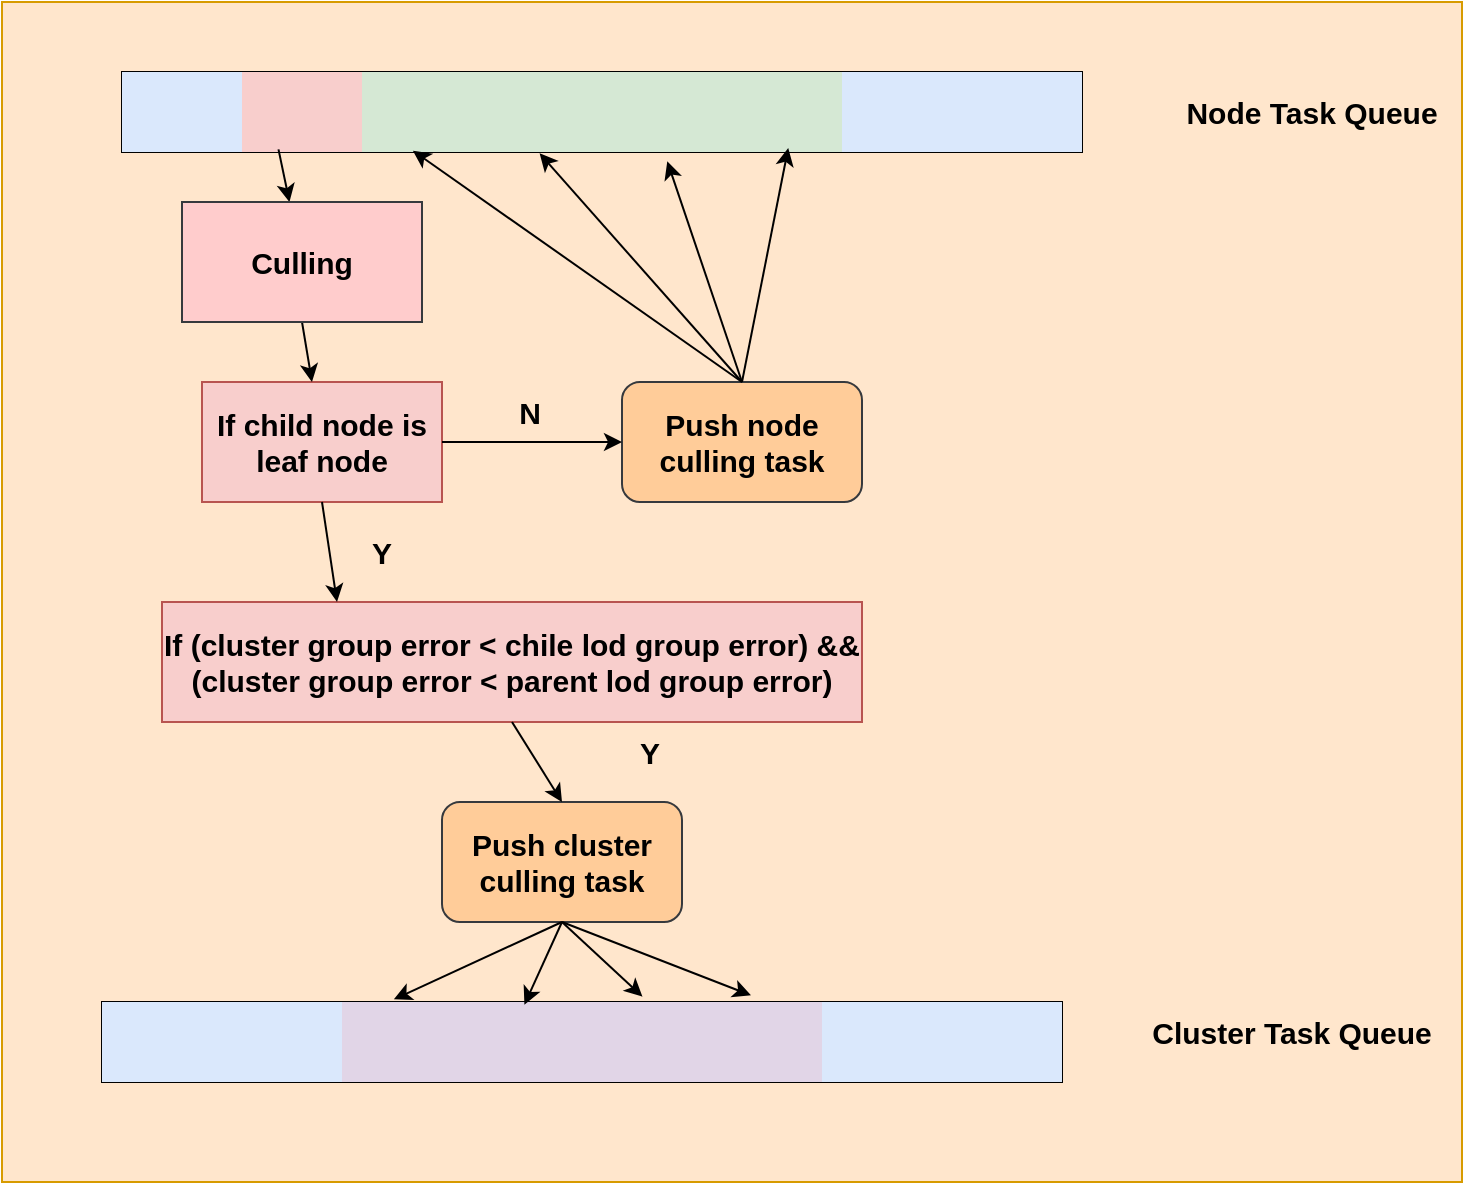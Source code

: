 <mxfile version="24.2.5" type="device">
  <diagram name="第 1 页" id="eU_Gujr9GtE93DrZlIPW">
    <mxGraphModel dx="2074" dy="1205" grid="1" gridSize="10" guides="1" tooltips="1" connect="1" arrows="1" fold="1" page="1" pageScale="1" pageWidth="827" pageHeight="1169" math="0" shadow="0">
      <root>
        <mxCell id="0" />
        <mxCell id="1" parent="0" />
        <mxCell id="iDpjbAJUTqCuNNh2Su3h-62" value="" style="rounded=0;whiteSpace=wrap;html=1;fillColor=#ffe6cc;strokeColor=#d79b00;" vertex="1" parent="1">
          <mxGeometry x="90" y="310" width="730" height="590" as="geometry" />
        </mxCell>
        <mxCell id="iDpjbAJUTqCuNNh2Su3h-22" value="" style="shape=table;startSize=0;container=1;collapsible=0;childLayout=tableLayout;fontSize=16;" vertex="1" parent="1">
          <mxGeometry x="150" y="345" width="480" height="40" as="geometry" />
        </mxCell>
        <mxCell id="iDpjbAJUTqCuNNh2Su3h-23" value="" style="shape=tableRow;horizontal=0;startSize=0;swimlaneHead=0;swimlaneBody=0;strokeColor=inherit;top=0;left=0;bottom=0;right=0;collapsible=0;dropTarget=0;fillColor=none;points=[[0,0.5],[1,0.5]];portConstraint=eastwest;fontSize=16;" vertex="1" parent="iDpjbAJUTqCuNNh2Su3h-22">
          <mxGeometry width="480" height="40" as="geometry" />
        </mxCell>
        <mxCell id="iDpjbAJUTqCuNNh2Su3h-24" value="" style="shape=partialRectangle;html=1;whiteSpace=wrap;connectable=0;strokeColor=#6c8ebf;overflow=hidden;fillColor=#dae8fc;top=0;left=0;bottom=0;right=0;pointerEvents=1;fontSize=16;" vertex="1" parent="iDpjbAJUTqCuNNh2Su3h-23">
          <mxGeometry width="60" height="40" as="geometry">
            <mxRectangle width="60" height="40" as="alternateBounds" />
          </mxGeometry>
        </mxCell>
        <mxCell id="iDpjbAJUTqCuNNh2Su3h-25" value="" style="shape=partialRectangle;html=1;whiteSpace=wrap;connectable=0;strokeColor=#b85450;overflow=hidden;fillColor=#f8cecc;top=0;left=0;bottom=0;right=0;pointerEvents=1;fontSize=16;" vertex="1" parent="iDpjbAJUTqCuNNh2Su3h-23">
          <mxGeometry x="60" width="60" height="40" as="geometry">
            <mxRectangle width="60" height="40" as="alternateBounds" />
          </mxGeometry>
        </mxCell>
        <mxCell id="iDpjbAJUTqCuNNh2Su3h-26" value="" style="shape=partialRectangle;html=1;whiteSpace=wrap;connectable=0;strokeColor=#82b366;overflow=hidden;fillColor=#d5e8d4;top=0;left=0;bottom=0;right=0;pointerEvents=1;fontSize=16;" vertex="1" parent="iDpjbAJUTqCuNNh2Su3h-23">
          <mxGeometry x="120" width="60" height="40" as="geometry">
            <mxRectangle width="60" height="40" as="alternateBounds" />
          </mxGeometry>
        </mxCell>
        <mxCell id="iDpjbAJUTqCuNNh2Su3h-35" style="shape=partialRectangle;html=1;whiteSpace=wrap;connectable=0;strokeColor=#82b366;overflow=hidden;fillColor=#d5e8d4;top=0;left=0;bottom=0;right=0;pointerEvents=1;fontSize=16;" vertex="1" parent="iDpjbAJUTqCuNNh2Su3h-23">
          <mxGeometry x="180" width="60" height="40" as="geometry">
            <mxRectangle width="60" height="40" as="alternateBounds" />
          </mxGeometry>
        </mxCell>
        <mxCell id="iDpjbAJUTqCuNNh2Su3h-38" style="shape=partialRectangle;html=1;whiteSpace=wrap;connectable=0;strokeColor=#82b366;overflow=hidden;fillColor=#d5e8d4;top=0;left=0;bottom=0;right=0;pointerEvents=1;fontSize=16;" vertex="1" parent="iDpjbAJUTqCuNNh2Su3h-23">
          <mxGeometry x="240" width="60" height="40" as="geometry">
            <mxRectangle width="60" height="40" as="alternateBounds" />
          </mxGeometry>
        </mxCell>
        <mxCell id="iDpjbAJUTqCuNNh2Su3h-41" style="shape=partialRectangle;html=1;whiteSpace=wrap;connectable=0;strokeColor=#82b366;overflow=hidden;fillColor=#d5e8d4;top=0;left=0;bottom=0;right=0;pointerEvents=1;fontSize=16;" vertex="1" parent="iDpjbAJUTqCuNNh2Su3h-23">
          <mxGeometry x="300" width="60" height="40" as="geometry">
            <mxRectangle width="60" height="40" as="alternateBounds" />
          </mxGeometry>
        </mxCell>
        <mxCell id="iDpjbAJUTqCuNNh2Su3h-44" style="shape=partialRectangle;html=1;whiteSpace=wrap;connectable=0;strokeColor=#6c8ebf;overflow=hidden;fillColor=#dae8fc;top=0;left=0;bottom=0;right=0;pointerEvents=1;fontSize=16;" vertex="1" parent="iDpjbAJUTqCuNNh2Su3h-23">
          <mxGeometry x="360" width="60" height="40" as="geometry">
            <mxRectangle width="60" height="40" as="alternateBounds" />
          </mxGeometry>
        </mxCell>
        <mxCell id="iDpjbAJUTqCuNNh2Su3h-47" style="shape=partialRectangle;html=1;whiteSpace=wrap;connectable=0;strokeColor=#6c8ebf;overflow=hidden;fillColor=#dae8fc;top=0;left=0;bottom=0;right=0;pointerEvents=1;fontSize=16;" vertex="1" parent="iDpjbAJUTqCuNNh2Su3h-23">
          <mxGeometry x="420" width="60" height="40" as="geometry">
            <mxRectangle width="60" height="40" as="alternateBounds" />
          </mxGeometry>
        </mxCell>
        <mxCell id="iDpjbAJUTqCuNNh2Su3h-50" value="Node Task Queue" style="text;html=1;align=center;verticalAlign=middle;whiteSpace=wrap;rounded=0;fontSize=15;fontStyle=1" vertex="1" parent="1">
          <mxGeometry x="680" y="350" width="130" height="30" as="geometry" />
        </mxCell>
        <mxCell id="iDpjbAJUTqCuNNh2Su3h-51" value="" style="shape=table;startSize=0;container=1;collapsible=0;childLayout=tableLayout;fontSize=16;" vertex="1" parent="1">
          <mxGeometry x="140" y="810" width="480" height="40" as="geometry" />
        </mxCell>
        <mxCell id="iDpjbAJUTqCuNNh2Su3h-52" value="" style="shape=tableRow;horizontal=0;startSize=0;swimlaneHead=0;swimlaneBody=0;strokeColor=inherit;top=0;left=0;bottom=0;right=0;collapsible=0;dropTarget=0;fillColor=none;points=[[0,0.5],[1,0.5]];portConstraint=eastwest;fontSize=16;" vertex="1" parent="iDpjbAJUTqCuNNh2Su3h-51">
          <mxGeometry width="480" height="40" as="geometry" />
        </mxCell>
        <mxCell id="iDpjbAJUTqCuNNh2Su3h-53" value="" style="shape=partialRectangle;html=1;whiteSpace=wrap;connectable=0;strokeColor=#6c8ebf;overflow=hidden;fillColor=#dae8fc;top=0;left=0;bottom=0;right=0;pointerEvents=1;fontSize=16;" vertex="1" parent="iDpjbAJUTqCuNNh2Su3h-52">
          <mxGeometry width="60" height="40" as="geometry">
            <mxRectangle width="60" height="40" as="alternateBounds" />
          </mxGeometry>
        </mxCell>
        <mxCell id="iDpjbAJUTqCuNNh2Su3h-54" value="" style="shape=partialRectangle;html=1;whiteSpace=wrap;connectable=0;strokeColor=#6c8ebf;overflow=hidden;fillColor=#dae8fc;top=0;left=0;bottom=0;right=0;pointerEvents=1;fontSize=16;" vertex="1" parent="iDpjbAJUTqCuNNh2Su3h-52">
          <mxGeometry x="60" width="60" height="40" as="geometry">
            <mxRectangle width="60" height="40" as="alternateBounds" />
          </mxGeometry>
        </mxCell>
        <mxCell id="iDpjbAJUTqCuNNh2Su3h-55" value="" style="shape=partialRectangle;html=1;whiteSpace=wrap;connectable=0;strokeColor=#9673a6;overflow=hidden;fillColor=#e1d5e7;top=0;left=0;bottom=0;right=0;pointerEvents=1;fontSize=16;" vertex="1" parent="iDpjbAJUTqCuNNh2Su3h-52">
          <mxGeometry x="120" width="60" height="40" as="geometry">
            <mxRectangle width="60" height="40" as="alternateBounds" />
          </mxGeometry>
        </mxCell>
        <mxCell id="iDpjbAJUTqCuNNh2Su3h-56" style="shape=partialRectangle;html=1;whiteSpace=wrap;connectable=0;strokeColor=#9673a6;overflow=hidden;fillColor=#e1d5e7;top=0;left=0;bottom=0;right=0;pointerEvents=1;fontSize=16;" vertex="1" parent="iDpjbAJUTqCuNNh2Su3h-52">
          <mxGeometry x="180" width="60" height="40" as="geometry">
            <mxRectangle width="60" height="40" as="alternateBounds" />
          </mxGeometry>
        </mxCell>
        <mxCell id="iDpjbAJUTqCuNNh2Su3h-57" style="shape=partialRectangle;html=1;whiteSpace=wrap;connectable=0;strokeColor=#9673a6;overflow=hidden;fillColor=#e1d5e7;top=0;left=0;bottom=0;right=0;pointerEvents=1;fontSize=16;" vertex="1" parent="iDpjbAJUTqCuNNh2Su3h-52">
          <mxGeometry x="240" width="60" height="40" as="geometry">
            <mxRectangle width="60" height="40" as="alternateBounds" />
          </mxGeometry>
        </mxCell>
        <mxCell id="iDpjbAJUTqCuNNh2Su3h-58" style="shape=partialRectangle;html=1;whiteSpace=wrap;connectable=0;strokeColor=#9673a6;overflow=hidden;fillColor=#e1d5e7;top=0;left=0;bottom=0;right=0;pointerEvents=1;fontSize=16;" vertex="1" parent="iDpjbAJUTqCuNNh2Su3h-52">
          <mxGeometry x="300" width="60" height="40" as="geometry">
            <mxRectangle width="60" height="40" as="alternateBounds" />
          </mxGeometry>
        </mxCell>
        <mxCell id="iDpjbAJUTqCuNNh2Su3h-59" style="shape=partialRectangle;html=1;whiteSpace=wrap;connectable=0;strokeColor=#6c8ebf;overflow=hidden;fillColor=#dae8fc;top=0;left=0;bottom=0;right=0;pointerEvents=1;fontSize=16;" vertex="1" parent="iDpjbAJUTqCuNNh2Su3h-52">
          <mxGeometry x="360" width="60" height="40" as="geometry">
            <mxRectangle width="60" height="40" as="alternateBounds" />
          </mxGeometry>
        </mxCell>
        <mxCell id="iDpjbAJUTqCuNNh2Su3h-60" style="shape=partialRectangle;html=1;whiteSpace=wrap;connectable=0;strokeColor=#6c8ebf;overflow=hidden;fillColor=#dae8fc;top=0;left=0;bottom=0;right=0;pointerEvents=1;fontSize=16;" vertex="1" parent="iDpjbAJUTqCuNNh2Su3h-52">
          <mxGeometry x="420" width="60" height="40" as="geometry">
            <mxRectangle width="60" height="40" as="alternateBounds" />
          </mxGeometry>
        </mxCell>
        <mxCell id="iDpjbAJUTqCuNNh2Su3h-61" value="If child node is leaf node" style="rounded=0;whiteSpace=wrap;html=1;fontSize=15;fontStyle=1;fillColor=#f8cecc;strokeColor=#b85450;" vertex="1" parent="1">
          <mxGeometry x="190" y="500" width="120" height="60" as="geometry" />
        </mxCell>
        <mxCell id="iDpjbAJUTqCuNNh2Su3h-63" value="" style="endArrow=classic;html=1;rounded=0;exitX=0.5;exitY=1;exitDx=0;exitDy=0;" edge="1" parent="1" source="iDpjbAJUTqCuNNh2Su3h-83" target="iDpjbAJUTqCuNNh2Su3h-61">
          <mxGeometry width="50" height="50" relative="1" as="geometry">
            <mxPoint x="390" y="640" as="sourcePoint" />
            <mxPoint x="440" y="590" as="targetPoint" />
          </mxGeometry>
        </mxCell>
        <mxCell id="iDpjbAJUTqCuNNh2Su3h-64" value="If (cluster group error &amp;lt; chile lod group error) &amp;amp;&amp;amp; (cluster group error &amp;lt; parent lod group error)" style="rounded=0;whiteSpace=wrap;html=1;fontSize=15;fontStyle=1;fillColor=#f8cecc;strokeColor=#b85450;" vertex="1" parent="1">
          <mxGeometry x="170" y="610" width="350" height="60" as="geometry" />
        </mxCell>
        <mxCell id="iDpjbAJUTqCuNNh2Su3h-65" value="" style="endArrow=classic;html=1;rounded=0;exitX=0.5;exitY=1;exitDx=0;exitDy=0;entryX=0.25;entryY=0;entryDx=0;entryDy=0;" edge="1" parent="1" source="iDpjbAJUTqCuNNh2Su3h-61" target="iDpjbAJUTqCuNNh2Su3h-64">
          <mxGeometry width="50" height="50" relative="1" as="geometry">
            <mxPoint x="228" y="449" as="sourcePoint" />
            <mxPoint x="229" y="510" as="targetPoint" />
          </mxGeometry>
        </mxCell>
        <mxCell id="iDpjbAJUTqCuNNh2Su3h-66" value="Push cluster culling task" style="rounded=1;whiteSpace=wrap;html=1;fontSize=15;fontStyle=1;fillColor=#ffcc99;strokeColor=#36393d;" vertex="1" parent="1">
          <mxGeometry x="310" y="710" width="120" height="60" as="geometry" />
        </mxCell>
        <mxCell id="iDpjbAJUTqCuNNh2Su3h-67" value="" style="endArrow=classic;html=1;rounded=0;exitX=0.5;exitY=1;exitDx=0;exitDy=0;entryX=0.5;entryY=0;entryDx=0;entryDy=0;" edge="1" parent="1" source="iDpjbAJUTqCuNNh2Su3h-64" target="iDpjbAJUTqCuNNh2Su3h-66">
          <mxGeometry width="50" height="50" relative="1" as="geometry">
            <mxPoint x="390" y="640" as="sourcePoint" />
            <mxPoint x="440" y="590" as="targetPoint" />
          </mxGeometry>
        </mxCell>
        <mxCell id="iDpjbAJUTqCuNNh2Su3h-68" value="" style="endArrow=classic;html=1;rounded=0;exitX=0.5;exitY=1;exitDx=0;exitDy=0;entryX=0.304;entryY=-0.033;entryDx=0;entryDy=0;entryPerimeter=0;" edge="1" parent="1" source="iDpjbAJUTqCuNNh2Su3h-66" target="iDpjbAJUTqCuNNh2Su3h-51">
          <mxGeometry width="50" height="50" relative="1" as="geometry">
            <mxPoint x="390" y="640" as="sourcePoint" />
            <mxPoint x="440" y="590" as="targetPoint" />
          </mxGeometry>
        </mxCell>
        <mxCell id="iDpjbAJUTqCuNNh2Su3h-69" value="" style="endArrow=classic;html=1;rounded=0;exitX=0.5;exitY=1;exitDx=0;exitDy=0;entryX=0.44;entryY=0.033;entryDx=0;entryDy=0;entryPerimeter=0;" edge="1" parent="1" source="iDpjbAJUTqCuNNh2Su3h-66" target="iDpjbAJUTqCuNNh2Su3h-52">
          <mxGeometry width="50" height="50" relative="1" as="geometry">
            <mxPoint x="380" y="780" as="sourcePoint" />
            <mxPoint x="296" y="819" as="targetPoint" />
          </mxGeometry>
        </mxCell>
        <mxCell id="iDpjbAJUTqCuNNh2Su3h-70" value="" style="endArrow=classic;html=1;rounded=0;entryX=0.676;entryY=-0.083;entryDx=0;entryDy=0;entryPerimeter=0;exitX=0.5;exitY=1;exitDx=0;exitDy=0;" edge="1" parent="1" source="iDpjbAJUTqCuNNh2Su3h-66" target="iDpjbAJUTqCuNNh2Su3h-52">
          <mxGeometry width="50" height="50" relative="1" as="geometry">
            <mxPoint x="370" y="780" as="sourcePoint" />
            <mxPoint x="361" y="821" as="targetPoint" />
          </mxGeometry>
        </mxCell>
        <mxCell id="iDpjbAJUTqCuNNh2Su3h-71" value="" style="endArrow=classic;html=1;rounded=0;entryX=0.563;entryY=-0.067;entryDx=0;entryDy=0;entryPerimeter=0;exitX=0.5;exitY=1;exitDx=0;exitDy=0;" edge="1" parent="1" source="iDpjbAJUTqCuNNh2Su3h-66" target="iDpjbAJUTqCuNNh2Su3h-52">
          <mxGeometry width="50" height="50" relative="1" as="geometry">
            <mxPoint x="380" y="780" as="sourcePoint" />
            <mxPoint x="475" y="816" as="targetPoint" />
          </mxGeometry>
        </mxCell>
        <mxCell id="iDpjbAJUTqCuNNh2Su3h-72" value="Cluster Task Queue" style="text;html=1;align=center;verticalAlign=middle;whiteSpace=wrap;rounded=0;fontSize=15;fontStyle=1" vertex="1" parent="1">
          <mxGeometry x="660" y="810" width="150" height="30" as="geometry" />
        </mxCell>
        <mxCell id="iDpjbAJUTqCuNNh2Su3h-74" value="Push node culling task" style="rounded=1;whiteSpace=wrap;html=1;fontSize=15;fontStyle=1;fillColor=#ffcc99;strokeColor=#36393d;" vertex="1" parent="1">
          <mxGeometry x="400" y="500" width="120" height="60" as="geometry" />
        </mxCell>
        <mxCell id="iDpjbAJUTqCuNNh2Su3h-75" value="" style="endArrow=classic;html=1;rounded=0;exitX=1;exitY=0.5;exitDx=0;exitDy=0;entryX=0;entryY=0.5;entryDx=0;entryDy=0;" edge="1" parent="1" source="iDpjbAJUTqCuNNh2Su3h-61" target="iDpjbAJUTqCuNNh2Su3h-74">
          <mxGeometry width="50" height="50" relative="1" as="geometry">
            <mxPoint x="228" y="449" as="sourcePoint" />
            <mxPoint x="250" y="510" as="targetPoint" />
          </mxGeometry>
        </mxCell>
        <mxCell id="iDpjbAJUTqCuNNh2Su3h-76" value="" style="endArrow=classic;html=1;rounded=0;exitX=0.5;exitY=0;exitDx=0;exitDy=0;entryX=0.303;entryY=0.983;entryDx=0;entryDy=0;entryPerimeter=0;" edge="1" parent="1" source="iDpjbAJUTqCuNNh2Su3h-74" target="iDpjbAJUTqCuNNh2Su3h-22">
          <mxGeometry width="50" height="50" relative="1" as="geometry">
            <mxPoint x="390" y="640" as="sourcePoint" />
            <mxPoint x="440" y="590" as="targetPoint" />
          </mxGeometry>
        </mxCell>
        <mxCell id="iDpjbAJUTqCuNNh2Su3h-77" value="" style="endArrow=classic;html=1;rounded=0;entryX=0.694;entryY=0.95;entryDx=0;entryDy=0;entryPerimeter=0;" edge="1" parent="1" target="iDpjbAJUTqCuNNh2Su3h-23">
          <mxGeometry width="50" height="50" relative="1" as="geometry">
            <mxPoint x="460" y="500" as="sourcePoint" />
            <mxPoint x="295" y="449" as="targetPoint" />
          </mxGeometry>
        </mxCell>
        <mxCell id="iDpjbAJUTqCuNNh2Su3h-78" value="" style="endArrow=classic;html=1;rounded=0;exitX=0.5;exitY=0;exitDx=0;exitDy=0;entryX=0.568;entryY=1.117;entryDx=0;entryDy=0;entryPerimeter=0;" edge="1" parent="1" source="iDpjbAJUTqCuNNh2Su3h-74" target="iDpjbAJUTqCuNNh2Su3h-22">
          <mxGeometry width="50" height="50" relative="1" as="geometry">
            <mxPoint x="470" y="510" as="sourcePoint" />
            <mxPoint x="483" y="448" as="targetPoint" />
          </mxGeometry>
        </mxCell>
        <mxCell id="iDpjbAJUTqCuNNh2Su3h-79" value="" style="endArrow=classic;html=1;rounded=0;exitX=0.5;exitY=0;exitDx=0;exitDy=0;entryX=0.435;entryY=1.017;entryDx=0;entryDy=0;entryPerimeter=0;" edge="1" parent="1" source="iDpjbAJUTqCuNNh2Su3h-74" target="iDpjbAJUTqCuNNh2Su3h-23">
          <mxGeometry width="50" height="50" relative="1" as="geometry">
            <mxPoint x="470" y="510" as="sourcePoint" />
            <mxPoint x="423" y="455" as="targetPoint" />
          </mxGeometry>
        </mxCell>
        <mxCell id="iDpjbAJUTqCuNNh2Su3h-80" value="Y" style="text;html=1;align=center;verticalAlign=middle;whiteSpace=wrap;rounded=0;fontSize=15;fontStyle=1" vertex="1" parent="1">
          <mxGeometry x="250" y="569.5" width="60" height="30" as="geometry" />
        </mxCell>
        <mxCell id="iDpjbAJUTqCuNNh2Su3h-81" value="Y" style="text;html=1;align=center;verticalAlign=middle;whiteSpace=wrap;rounded=0;fontSize=15;fontStyle=1" vertex="1" parent="1">
          <mxGeometry x="384" y="670" width="60" height="30" as="geometry" />
        </mxCell>
        <mxCell id="iDpjbAJUTqCuNNh2Su3h-82" value="N" style="text;html=1;align=center;verticalAlign=middle;whiteSpace=wrap;rounded=0;fontSize=15;fontStyle=1" vertex="1" parent="1">
          <mxGeometry x="324" y="500" width="60" height="30" as="geometry" />
        </mxCell>
        <mxCell id="iDpjbAJUTqCuNNh2Su3h-84" value="" style="endArrow=classic;html=1;rounded=0;exitX=0.163;exitY=0.967;exitDx=0;exitDy=0;exitPerimeter=0;" edge="1" parent="1" source="iDpjbAJUTqCuNNh2Su3h-23" target="iDpjbAJUTqCuNNh2Su3h-83">
          <mxGeometry width="50" height="50" relative="1" as="geometry">
            <mxPoint x="228" y="384" as="sourcePoint" />
            <mxPoint x="246" y="500" as="targetPoint" />
          </mxGeometry>
        </mxCell>
        <mxCell id="iDpjbAJUTqCuNNh2Su3h-83" value="Culling" style="rounded=0;whiteSpace=wrap;html=1;fontSize=15;fontStyle=1;fillColor=#ffcccc;strokeColor=#36393d;" vertex="1" parent="1">
          <mxGeometry x="180" y="410" width="120" height="60" as="geometry" />
        </mxCell>
      </root>
    </mxGraphModel>
  </diagram>
</mxfile>
